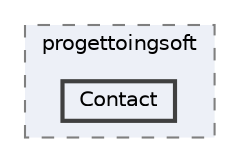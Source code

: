 digraph "src/test/java/com/mycompany/progettoingsoft/Contact"
{
 // LATEX_PDF_SIZE
  bgcolor="transparent";
  edge [fontname=Helvetica,fontsize=10,labelfontname=Helvetica,labelfontsize=10];
  node [fontname=Helvetica,fontsize=10,shape=box,height=0.2,width=0.4];
  compound=true
  subgraph clusterdir_205811db20c247d151fbbe12d7ffedc7 {
    graph [ bgcolor="#edf0f7", pencolor="grey50", label="progettoingsoft", fontname=Helvetica,fontsize=10 style="filled,dashed", URL="dir_205811db20c247d151fbbe12d7ffedc7.html",tooltip=""]
  dir_0d841e56644ad76baba676a03d80ddb2 [label="Contact", fillcolor="#edf0f7", color="grey25", style="filled,bold", URL="dir_0d841e56644ad76baba676a03d80ddb2.html",tooltip=""];
  }
}
